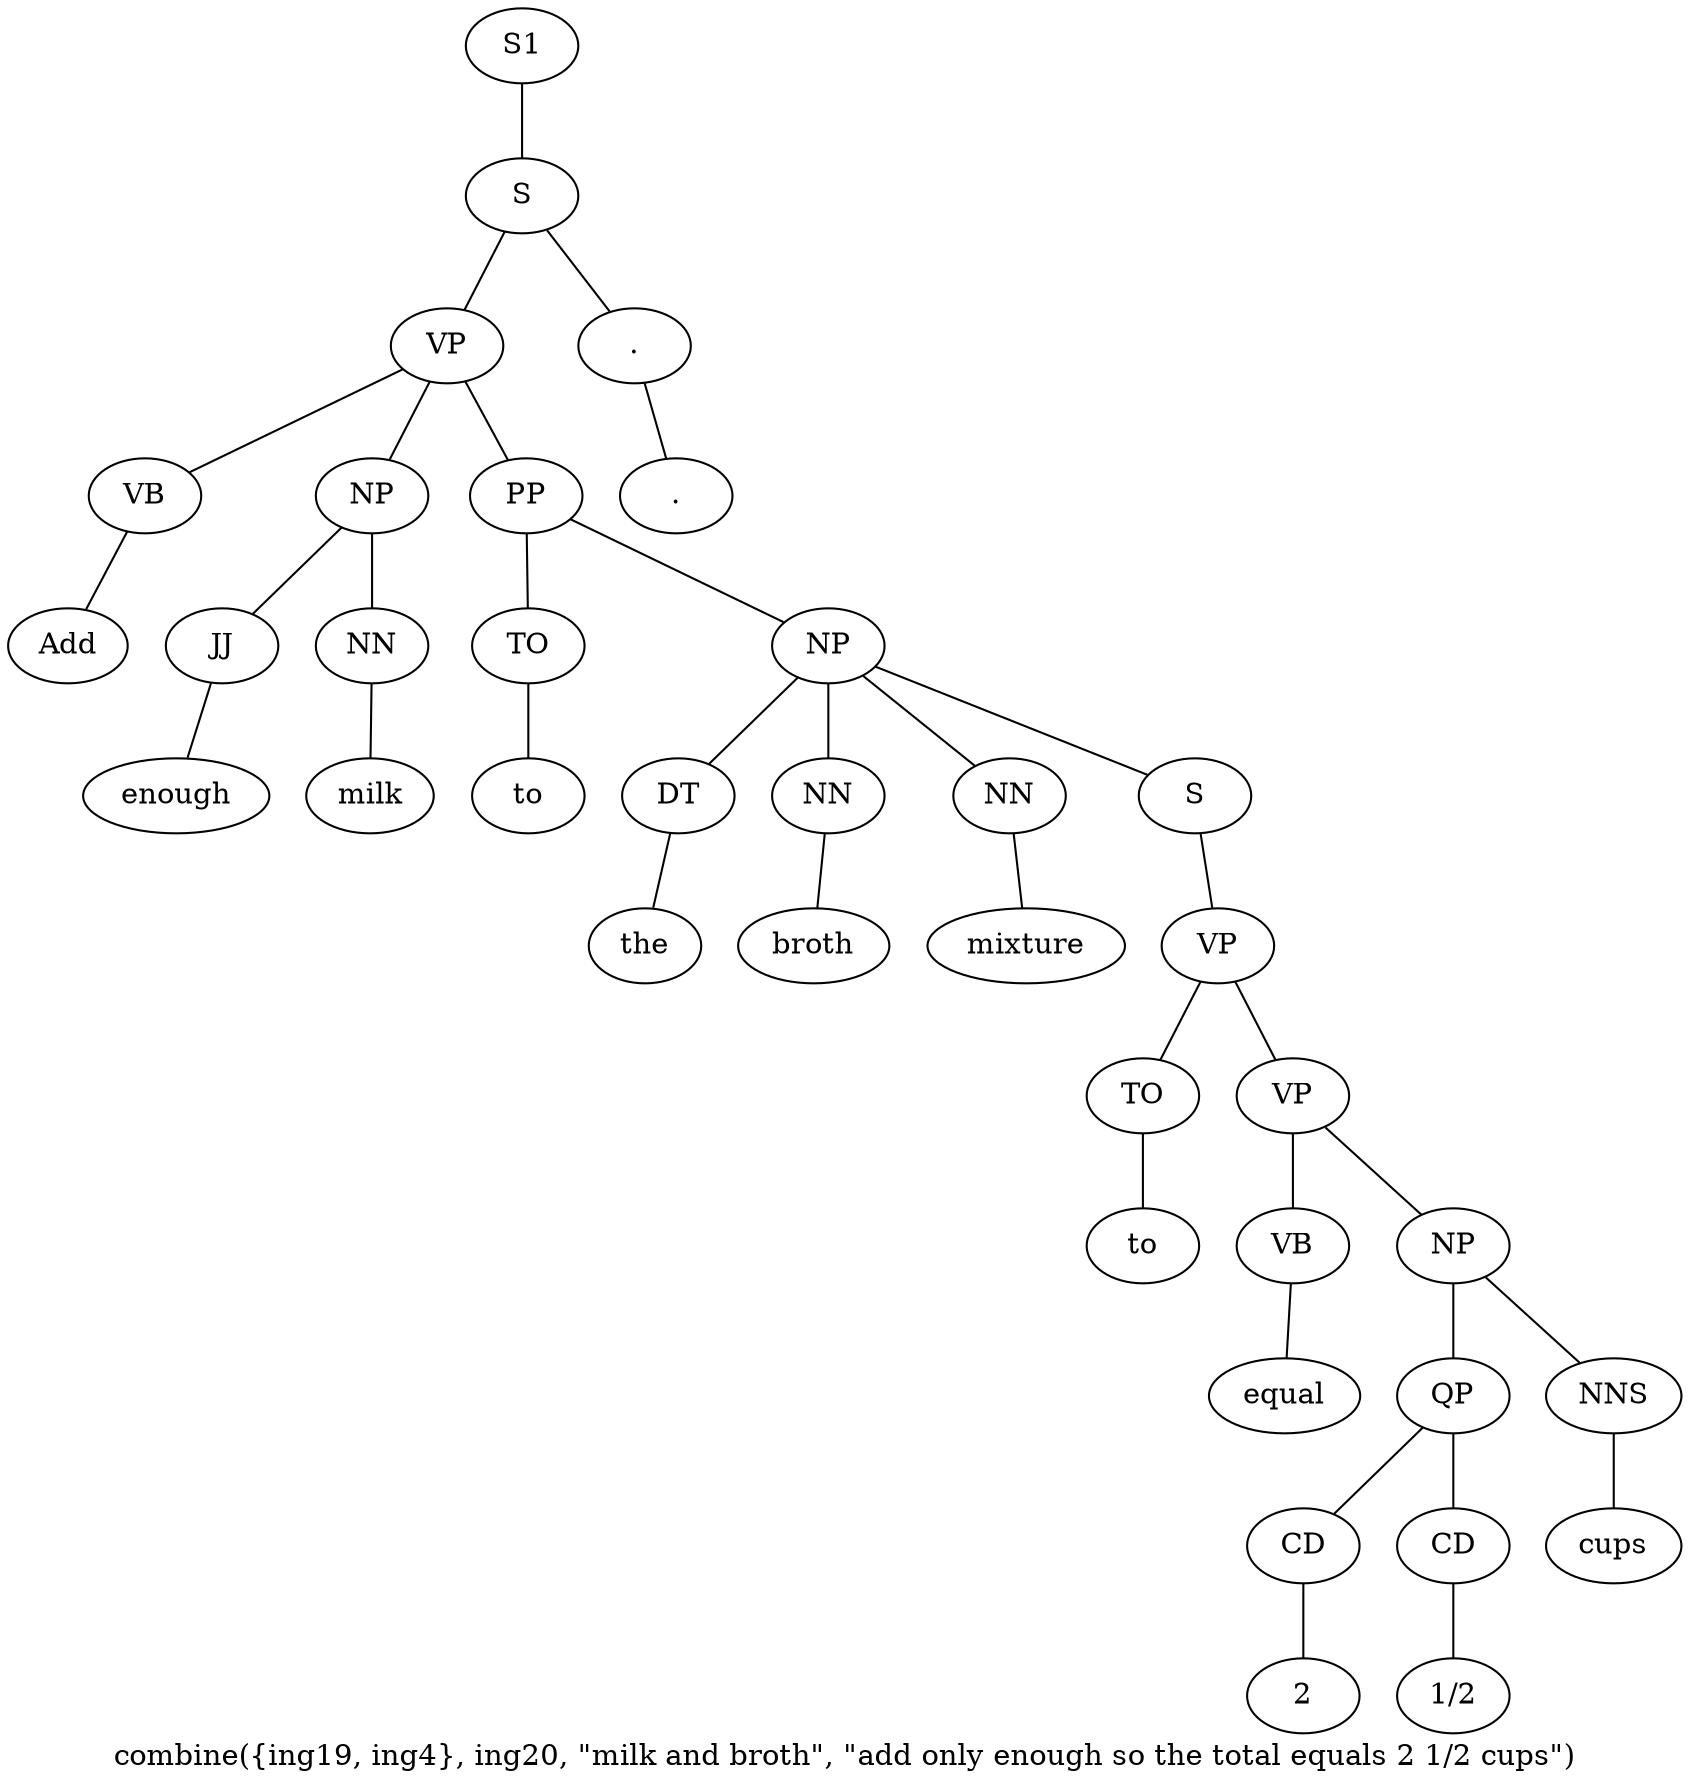 graph SyntaxGraph {
	label = "combine({ing19, ing4}, ing20, \"milk and broth\", \"add only enough so the total equals 2 1/2 cups\")";
	Node0 [label="S1"];
	Node1 [label="S"];
	Node2 [label="VP"];
	Node3 [label="VB"];
	Node4 [label="Add"];
	Node5 [label="NP"];
	Node6 [label="JJ"];
	Node7 [label="enough"];
	Node8 [label="NN"];
	Node9 [label="milk"];
	Node10 [label="PP"];
	Node11 [label="TO"];
	Node12 [label="to"];
	Node13 [label="NP"];
	Node14 [label="DT"];
	Node15 [label="the"];
	Node16 [label="NN"];
	Node17 [label="broth"];
	Node18 [label="NN"];
	Node19 [label="mixture"];
	Node20 [label="S"];
	Node21 [label="VP"];
	Node22 [label="TO"];
	Node23 [label="to"];
	Node24 [label="VP"];
	Node25 [label="VB"];
	Node26 [label="equal"];
	Node27 [label="NP"];
	Node28 [label="QP"];
	Node29 [label="CD"];
	Node30 [label="2"];
	Node31 [label="CD"];
	Node32 [label="1/2"];
	Node33 [label="NNS"];
	Node34 [label="cups"];
	Node35 [label="."];
	Node36 [label="."];

	Node0 -- Node1;
	Node1 -- Node2;
	Node1 -- Node35;
	Node2 -- Node3;
	Node2 -- Node5;
	Node2 -- Node10;
	Node3 -- Node4;
	Node5 -- Node6;
	Node5 -- Node8;
	Node6 -- Node7;
	Node8 -- Node9;
	Node10 -- Node11;
	Node10 -- Node13;
	Node11 -- Node12;
	Node13 -- Node14;
	Node13 -- Node16;
	Node13 -- Node18;
	Node13 -- Node20;
	Node14 -- Node15;
	Node16 -- Node17;
	Node18 -- Node19;
	Node20 -- Node21;
	Node21 -- Node22;
	Node21 -- Node24;
	Node22 -- Node23;
	Node24 -- Node25;
	Node24 -- Node27;
	Node25 -- Node26;
	Node27 -- Node28;
	Node27 -- Node33;
	Node28 -- Node29;
	Node28 -- Node31;
	Node29 -- Node30;
	Node31 -- Node32;
	Node33 -- Node34;
	Node35 -- Node36;
}
